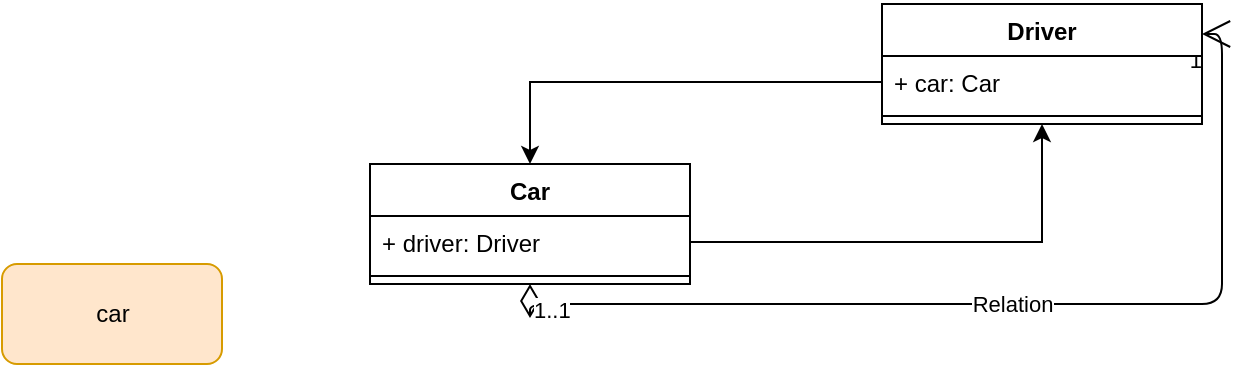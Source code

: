 <mxfile version="13.5.3" type="github">
  <diagram id="rtUFhnHfVkmdgCKiVbLg" name="Page-1">
    <mxGraphModel dx="655" dy="436" grid="1" gridSize="10" guides="1" tooltips="1" connect="1" arrows="1" fold="1" page="1" pageScale="1" pageWidth="827" pageHeight="1169" math="0" shadow="0">
      <root>
        <mxCell id="0" />
        <mxCell id="1" parent="0" />
        <mxCell id="XLIEqjVTJcQ9Hxrh4OFE-2" value="car" style="html=1;rounded=1;fillColor=#ffe6cc;strokeColor=#d79b00;" parent="1" vertex="1">
          <mxGeometry x="70" y="260" width="110" height="50" as="geometry" />
        </mxCell>
        <mxCell id="dVh-cQnbFa3Bi1Yiwp9G-12" style="edgeStyle=orthogonalEdgeStyle;rounded=0;jumpStyle=arc;orthogonalLoop=1;jettySize=auto;html=1;startFill=0;endFill=1;entryX=0.5;entryY=0;entryDx=0;entryDy=0;" edge="1" parent="1" source="XLIEqjVTJcQ9Hxrh4OFE-4" target="XLIEqjVTJcQ9Hxrh4OFE-7">
          <mxGeometry relative="1" as="geometry">
            <mxPoint x="390" y="200" as="targetPoint" />
          </mxGeometry>
        </mxCell>
        <mxCell id="dVh-cQnbFa3Bi1Yiwp9G-13" style="edgeStyle=orthogonalEdgeStyle;rounded=0;jumpStyle=arc;orthogonalLoop=1;jettySize=auto;html=1;startFill=0;endFill=1;" edge="1" parent="1" source="XLIEqjVTJcQ9Hxrh4OFE-8" target="XLIEqjVTJcQ9Hxrh4OFE-3">
          <mxGeometry relative="1" as="geometry">
            <mxPoint x="580" y="190" as="targetPoint" />
          </mxGeometry>
        </mxCell>
        <mxCell id="dVh-cQnbFa3Bi1Yiwp9G-14" value="Relation" style="endArrow=open;html=1;endSize=12;startArrow=diamondThin;startSize=14;startFill=0;edgeStyle=orthogonalEdgeStyle;exitX=0.5;exitY=1;exitDx=0;exitDy=0;entryX=1;entryY=0.25;entryDx=0;entryDy=0;" edge="1" parent="1" source="XLIEqjVTJcQ9Hxrh4OFE-7" target="XLIEqjVTJcQ9Hxrh4OFE-3">
          <mxGeometry relative="1" as="geometry">
            <mxPoint x="420" y="400" as="sourcePoint" />
            <mxPoint x="700" y="220" as="targetPoint" />
          </mxGeometry>
        </mxCell>
        <mxCell id="dVh-cQnbFa3Bi1Yiwp9G-15" value="1..1" style="edgeLabel;resizable=0;html=1;align=left;verticalAlign=top;" connectable="0" vertex="1" parent="dVh-cQnbFa3Bi1Yiwp9G-14">
          <mxGeometry x="-1" relative="1" as="geometry" />
        </mxCell>
        <mxCell id="dVh-cQnbFa3Bi1Yiwp9G-16" value="1" style="edgeLabel;resizable=0;html=1;align=right;verticalAlign=top;" connectable="0" vertex="1" parent="dVh-cQnbFa3Bi1Yiwp9G-14">
          <mxGeometry x="1" relative="1" as="geometry" />
        </mxCell>
        <mxCell id="XLIEqjVTJcQ9Hxrh4OFE-7" value="Car" style="swimlane;fontStyle=1;align=center;verticalAlign=top;childLayout=stackLayout;horizontal=1;startSize=26;horizontalStack=0;resizeParent=1;resizeParentMax=0;resizeLast=0;collapsible=1;marginBottom=0;" parent="1" vertex="1">
          <mxGeometry x="254" y="210" width="160" height="60" as="geometry" />
        </mxCell>
        <mxCell id="XLIEqjVTJcQ9Hxrh4OFE-8" value="+ driver: Driver" style="text;strokeColor=none;fillColor=none;align=left;verticalAlign=top;spacingLeft=4;spacingRight=4;overflow=hidden;rotatable=0;points=[[0,0.5],[1,0.5]];portConstraint=eastwest;" parent="XLIEqjVTJcQ9Hxrh4OFE-7" vertex="1">
          <mxGeometry y="26" width="160" height="26" as="geometry" />
        </mxCell>
        <mxCell id="XLIEqjVTJcQ9Hxrh4OFE-9" value="" style="line;strokeWidth=1;fillColor=none;align=left;verticalAlign=middle;spacingTop=-1;spacingLeft=3;spacingRight=3;rotatable=0;labelPosition=right;points=[];portConstraint=eastwest;" parent="XLIEqjVTJcQ9Hxrh4OFE-7" vertex="1">
          <mxGeometry y="52" width="160" height="8" as="geometry" />
        </mxCell>
        <mxCell id="XLIEqjVTJcQ9Hxrh4OFE-3" value="Driver" style="swimlane;fontStyle=1;align=center;verticalAlign=top;childLayout=stackLayout;horizontal=1;startSize=26;horizontalStack=0;resizeParent=1;resizeParentMax=0;resizeLast=0;collapsible=1;marginBottom=0;" parent="1" vertex="1">
          <mxGeometry x="510" y="130" width="160" height="60" as="geometry">
            <mxRectangle x="480" y="82" width="70" height="26" as="alternateBounds" />
          </mxGeometry>
        </mxCell>
        <mxCell id="XLIEqjVTJcQ9Hxrh4OFE-4" value="+ car: Car" style="text;strokeColor=none;fillColor=none;align=left;verticalAlign=top;spacingLeft=4;spacingRight=4;overflow=hidden;rotatable=0;points=[[0,0.5],[1,0.5]];portConstraint=eastwest;" parent="XLIEqjVTJcQ9Hxrh4OFE-3" vertex="1">
          <mxGeometry y="26" width="160" height="26" as="geometry" />
        </mxCell>
        <mxCell id="XLIEqjVTJcQ9Hxrh4OFE-5" value="" style="line;strokeWidth=1;fillColor=none;align=left;verticalAlign=middle;spacingTop=-1;spacingLeft=3;spacingRight=3;rotatable=0;labelPosition=right;points=[];portConstraint=eastwest;" parent="XLIEqjVTJcQ9Hxrh4OFE-3" vertex="1">
          <mxGeometry y="52" width="160" height="8" as="geometry" />
        </mxCell>
      </root>
    </mxGraphModel>
  </diagram>
</mxfile>
